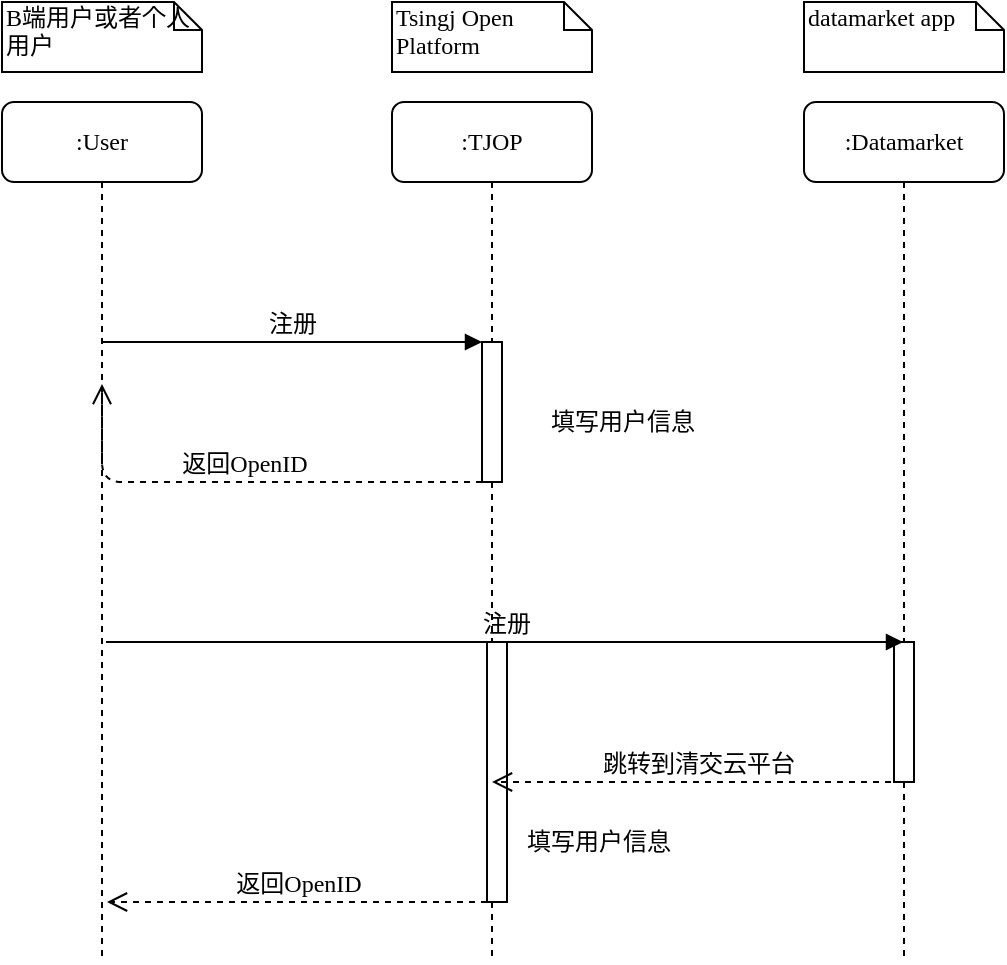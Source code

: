 <mxfile version="12.7.9" type="github">
  <diagram name="Page-1" id="13e1069c-82ec-6db2-03f1-153e76fe0fe0">
    <mxGraphModel dx="1186" dy="715" grid="1" gridSize="10" guides="1" tooltips="1" connect="1" arrows="1" fold="1" page="1" pageScale="1" pageWidth="1100" pageHeight="850" background="#ffffff" math="0" shadow="0">
      <root>
        <mxCell id="0" />
        <mxCell id="1" parent="0" />
        <mxCell id="7baba1c4bc27f4b0-4" value=":TJOP" style="shape=umlLifeline;perimeter=lifelinePerimeter;whiteSpace=wrap;html=1;container=1;collapsible=0;recursiveResize=0;outlineConnect=0;rounded=1;shadow=0;comic=0;labelBackgroundColor=none;strokeWidth=1;fontFamily=Verdana;fontSize=12;align=center;" parent="1" vertex="1">
          <mxGeometry x="540" y="80" width="100" height="430" as="geometry" />
        </mxCell>
        <mxCell id="NGYWeqKG1PFGFWKB-1Vc-15" value="" style="html=1;points=[];perimeter=orthogonalPerimeter;rounded=0;shadow=0;comic=0;labelBackgroundColor=none;strokeWidth=1;fontFamily=Verdana;fontSize=12;align=center;" parent="7baba1c4bc27f4b0-4" vertex="1">
          <mxGeometry x="45" y="120" width="10" height="70" as="geometry" />
        </mxCell>
        <mxCell id="7baba1c4bc27f4b0-5" value=":Datamarket" style="shape=umlLifeline;perimeter=lifelinePerimeter;whiteSpace=wrap;html=1;container=1;collapsible=0;recursiveResize=0;outlineConnect=0;rounded=1;shadow=0;comic=0;labelBackgroundColor=none;strokeWidth=1;fontFamily=Verdana;fontSize=12;align=center;" parent="1" vertex="1">
          <mxGeometry x="746" y="80" width="100" height="430" as="geometry" />
        </mxCell>
        <mxCell id="yQy4_G-RJ8q7Cc8DPKIm-6" value="" style="html=1;points=[];perimeter=orthogonalPerimeter;rounded=0;shadow=0;comic=0;labelBackgroundColor=none;strokeWidth=1;fontFamily=Verdana;fontSize=12;align=center;" parent="7baba1c4bc27f4b0-5" vertex="1">
          <mxGeometry x="45" y="270" width="10" height="70" as="geometry" />
        </mxCell>
        <mxCell id="7baba1c4bc27f4b0-43" value="Tsingj Open Platform" style="shape=note;whiteSpace=wrap;html=1;size=14;verticalAlign=top;align=left;spacingTop=-6;rounded=0;shadow=0;comic=0;labelBackgroundColor=none;strokeWidth=1;fontFamily=Verdana;fontSize=12" parent="1" vertex="1">
          <mxGeometry x="540" y="30" width="100" height="35" as="geometry" />
        </mxCell>
        <mxCell id="7baba1c4bc27f4b0-44" value="datamarket app" style="shape=note;whiteSpace=wrap;html=1;size=14;verticalAlign=top;align=left;spacingTop=-6;rounded=0;shadow=0;comic=0;labelBackgroundColor=none;strokeWidth=1;fontFamily=Verdana;fontSize=12" parent="1" vertex="1">
          <mxGeometry x="746" y="30" width="100" height="35" as="geometry" />
        </mxCell>
        <mxCell id="NGYWeqKG1PFGFWKB-1Vc-1" value=":User" style="shape=umlLifeline;perimeter=lifelinePerimeter;whiteSpace=wrap;html=1;container=1;collapsible=0;recursiveResize=0;outlineConnect=0;rounded=1;shadow=0;comic=0;labelBackgroundColor=none;strokeWidth=1;fontFamily=Verdana;fontSize=12;align=center;" parent="1" vertex="1">
          <mxGeometry x="345" y="80" width="100" height="430" as="geometry" />
        </mxCell>
        <mxCell id="NGYWeqKG1PFGFWKB-1Vc-6" value="B端用户或者个人用户" style="shape=note;whiteSpace=wrap;html=1;size=14;verticalAlign=top;align=left;spacingTop=-6;rounded=0;shadow=0;comic=0;labelBackgroundColor=none;strokeWidth=1;fontFamily=Verdana;fontSize=12" parent="1" vertex="1">
          <mxGeometry x="345" y="30" width="100" height="35" as="geometry" />
        </mxCell>
        <mxCell id="NGYWeqKG1PFGFWKB-1Vc-14" value="注册" style="html=1;verticalAlign=bottom;endArrow=block;labelBackgroundColor=none;fontFamily=Verdana;fontSize=12;edgeStyle=elbowEdgeStyle;elbow=horizontal;" parent="1" source="NGYWeqKG1PFGFWKB-1Vc-1" edge="1">
          <mxGeometry relative="1" as="geometry">
            <mxPoint x="449.5" y="200" as="sourcePoint" />
            <Array as="points">
              <mxPoint x="530" y="200" />
            </Array>
            <mxPoint x="585" y="200" as="targetPoint" />
          </mxGeometry>
        </mxCell>
        <mxCell id="NGYWeqKG1PFGFWKB-1Vc-16" value="返回OpenID" style="html=1;verticalAlign=bottom;endArrow=open;dashed=1;endSize=8;labelBackgroundColor=none;fontFamily=Verdana;fontSize=12;edgeStyle=elbowEdgeStyle;elbow=vertical;entryX=0.5;entryY=0.328;entryDx=0;entryDy=0;entryPerimeter=0;" parent="1" target="NGYWeqKG1PFGFWKB-1Vc-1" edge="1">
          <mxGeometry relative="1" as="geometry">
            <mxPoint x="455" y="270" as="targetPoint" />
            <Array as="points">
              <mxPoint x="550" y="270" />
              <mxPoint x="520" y="226" />
              <mxPoint x="530" y="206" />
              <mxPoint x="560" y="206" />
            </Array>
            <mxPoint x="585" y="270" as="sourcePoint" />
          </mxGeometry>
        </mxCell>
        <mxCell id="NGYWeqKG1PFGFWKB-1Vc-17" value="填写用户信息" style="text;html=1;align=center;verticalAlign=middle;resizable=0;points=[];autosize=1;" parent="1" vertex="1">
          <mxGeometry x="610" y="230" width="90" height="20" as="geometry" />
        </mxCell>
        <mxCell id="yQy4_G-RJ8q7Cc8DPKIm-1" value="" style="html=1;points=[];perimeter=orthogonalPerimeter;rounded=0;shadow=0;comic=0;labelBackgroundColor=none;strokeWidth=1;fontFamily=Verdana;fontSize=12;align=center;" parent="1" vertex="1">
          <mxGeometry x="587.5" y="350" width="10" height="130" as="geometry" />
        </mxCell>
        <mxCell id="yQy4_G-RJ8q7Cc8DPKIm-2" value="注册" style="html=1;verticalAlign=bottom;endArrow=block;labelBackgroundColor=none;fontFamily=Verdana;fontSize=12;edgeStyle=elbowEdgeStyle;elbow=horizontal;" parent="1" target="7baba1c4bc27f4b0-5" edge="1">
          <mxGeometry relative="1" as="geometry">
            <mxPoint x="397" y="350" as="sourcePoint" />
            <Array as="points">
              <mxPoint x="532.5" y="350" />
            </Array>
            <mxPoint x="587.5" y="350" as="targetPoint" />
          </mxGeometry>
        </mxCell>
        <mxCell id="yQy4_G-RJ8q7Cc8DPKIm-3" value="返回OpenID" style="html=1;verticalAlign=bottom;endArrow=open;dashed=1;endSize=8;labelBackgroundColor=none;fontFamily=Verdana;fontSize=12;edgeStyle=elbowEdgeStyle;elbow=vertical;entryX=0.5;entryY=0.328;entryDx=0;entryDy=0;entryPerimeter=0;" parent="1" edge="1">
          <mxGeometry relative="1" as="geometry">
            <mxPoint x="397.5" y="480.24" as="targetPoint" />
            <Array as="points">
              <mxPoint x="552.5" y="480" />
              <mxPoint x="522.5" y="436" />
              <mxPoint x="532.5" y="416" />
              <mxPoint x="562.5" y="416" />
            </Array>
            <mxPoint x="587.5" y="480" as="sourcePoint" />
          </mxGeometry>
        </mxCell>
        <mxCell id="yQy4_G-RJ8q7Cc8DPKIm-4" value="填写用户信息" style="text;html=1;align=center;verticalAlign=middle;resizable=0;points=[];autosize=1;" parent="1" vertex="1">
          <mxGeometry x="597.5" y="440" width="90" height="20" as="geometry" />
        </mxCell>
        <mxCell id="yQy4_G-RJ8q7Cc8DPKIm-5" value="跳转到清交云平台" style="html=1;verticalAlign=bottom;endArrow=open;dashed=1;endSize=8;labelBackgroundColor=none;fontFamily=Verdana;fontSize=12;edgeStyle=elbowEdgeStyle;elbow=vertical;" parent="1" source="7baba1c4bc27f4b0-5" target="7baba1c4bc27f4b0-4" edge="1">
          <mxGeometry relative="1" as="geometry">
            <mxPoint x="640" y="380" as="targetPoint" />
            <Array as="points">
              <mxPoint x="650" y="420" />
              <mxPoint x="752.5" y="380" />
              <mxPoint x="722.5" y="336" />
              <mxPoint x="732.5" y="316" />
              <mxPoint x="762.5" y="316" />
            </Array>
            <mxPoint x="787.5" y="380" as="sourcePoint" />
          </mxGeometry>
        </mxCell>
      </root>
    </mxGraphModel>
  </diagram>
</mxfile>
